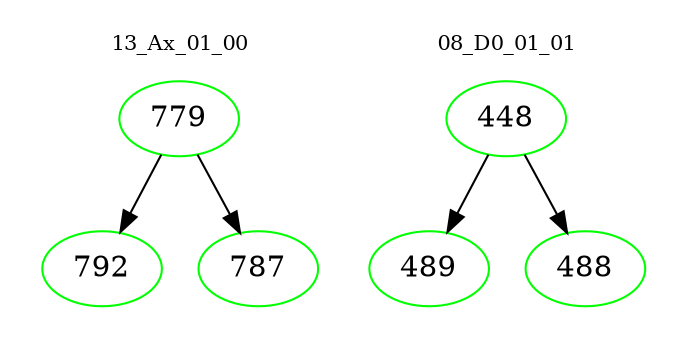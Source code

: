 digraph{
subgraph cluster_0 {
color = white
label = "13_Ax_01_00";
fontsize=10;
T0_779 [label="779", color="green"]
T0_779 -> T0_792 [color="black"]
T0_792 [label="792", color="green"]
T0_779 -> T0_787 [color="black"]
T0_787 [label="787", color="green"]
}
subgraph cluster_1 {
color = white
label = "08_D0_01_01";
fontsize=10;
T1_448 [label="448", color="green"]
T1_448 -> T1_489 [color="black"]
T1_489 [label="489", color="green"]
T1_448 -> T1_488 [color="black"]
T1_488 [label="488", color="green"]
}
}
